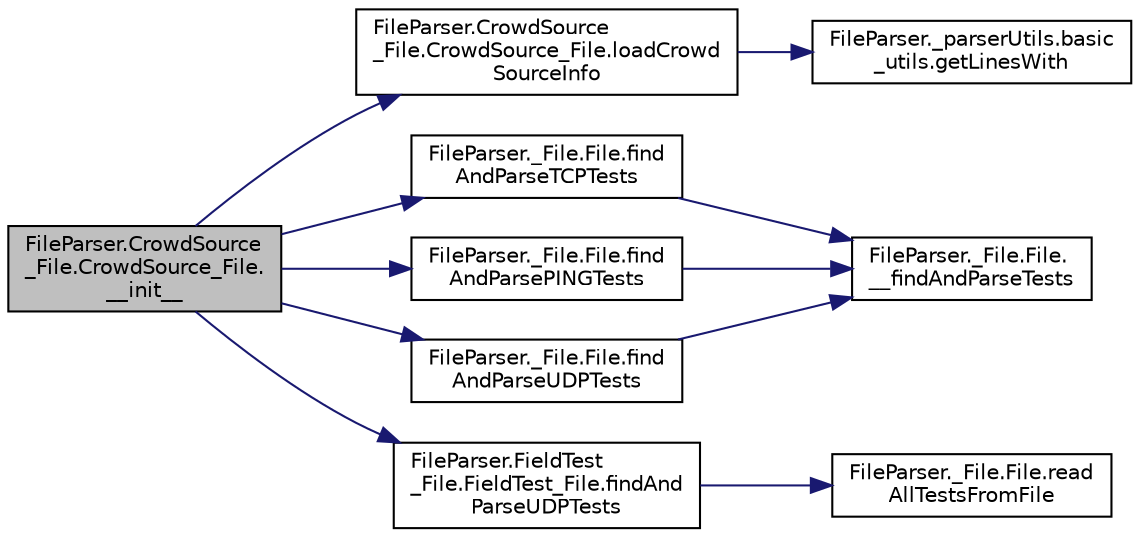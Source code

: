 digraph "FileParser.CrowdSource_File.CrowdSource_File.__init__"
{
  edge [fontname="Helvetica",fontsize="10",labelfontname="Helvetica",labelfontsize="10"];
  node [fontname="Helvetica",fontsize="10",shape=record];
  rankdir="LR";
  Node1 [label="FileParser.CrowdSource\l_File.CrowdSource_File.\l__init__",height=0.2,width=0.4,color="black", fillcolor="grey75", style="filled", fontcolor="black"];
  Node1 -> Node2 [color="midnightblue",fontsize="10",style="solid",fontname="Helvetica"];
  Node2 [label="FileParser.CrowdSource\l_File.CrowdSource_File.loadCrowd\lSourceInfo",height=0.2,width=0.4,color="black", fillcolor="white", style="filled",URL="$class_file_parser_1_1_crowd_source___file_1_1_crowd_source___file.html#a46bbc52026e547dc23b6ab3a0296a92f"];
  Node2 -> Node3 [color="midnightblue",fontsize="10",style="solid",fontname="Helvetica"];
  Node3 [label="FileParser._parserUtils.basic\l_utils.getLinesWith",height=0.2,width=0.4,color="black", fillcolor="white", style="filled",URL="$namespace_file_parser_1_1__parser_utils_1_1basic__utils.html#ab410dca8a2fb4418571f1cfd0101911e"];
  Node1 -> Node4 [color="midnightblue",fontsize="10",style="solid",fontname="Helvetica"];
  Node4 [label="FileParser._File.File.find\lAndParseTCPTests",height=0.2,width=0.4,color="black", fillcolor="white", style="filled",URL="$class_file_parser_1_1___file_1_1_file.html#a9aec3d199fc5ed7b19de3b03d05de22c"];
  Node4 -> Node5 [color="midnightblue",fontsize="10",style="solid",fontname="Helvetica"];
  Node5 [label="FileParser._File.File.\l__findAndParseTests",height=0.2,width=0.4,color="black", fillcolor="white", style="filled",URL="$class_file_parser_1_1___file_1_1_file.html#a252851ab9f67010b1762916b1518d8c3"];
  Node1 -> Node6 [color="midnightblue",fontsize="10",style="solid",fontname="Helvetica"];
  Node6 [label="FileParser._File.File.find\lAndParsePINGTests",height=0.2,width=0.4,color="black", fillcolor="white", style="filled",URL="$class_file_parser_1_1___file_1_1_file.html#af04c14b1df4f92ea8ce5c10444352fb5"];
  Node6 -> Node5 [color="midnightblue",fontsize="10",style="solid",fontname="Helvetica"];
  Node1 -> Node7 [color="midnightblue",fontsize="10",style="solid",fontname="Helvetica"];
  Node7 [label="FileParser._File.File.find\lAndParseUDPTests",height=0.2,width=0.4,color="black", fillcolor="white", style="filled",URL="$class_file_parser_1_1___file_1_1_file.html#a19c0db11a41ee52ff2655d6c76e4a5b4"];
  Node7 -> Node5 [color="midnightblue",fontsize="10",style="solid",fontname="Helvetica"];
  Node1 -> Node8 [color="midnightblue",fontsize="10",style="solid",fontname="Helvetica"];
  Node8 [label="FileParser.FieldTest\l_File.FieldTest_File.findAnd\lParseUDPTests",height=0.2,width=0.4,color="black", fillcolor="white", style="filled",URL="$class_file_parser_1_1_field_test___file_1_1_field_test___file.html#aab52682b03aa657b0ca97a7892d60e3e"];
  Node8 -> Node9 [color="midnightblue",fontsize="10",style="solid",fontname="Helvetica"];
  Node9 [label="FileParser._File.File.read\lAllTestsFromFile",height=0.2,width=0.4,color="black", fillcolor="white", style="filled",URL="$class_file_parser_1_1___file_1_1_file.html#ae97e58c17d885dcd58d51ba4d07801a9"];
}
